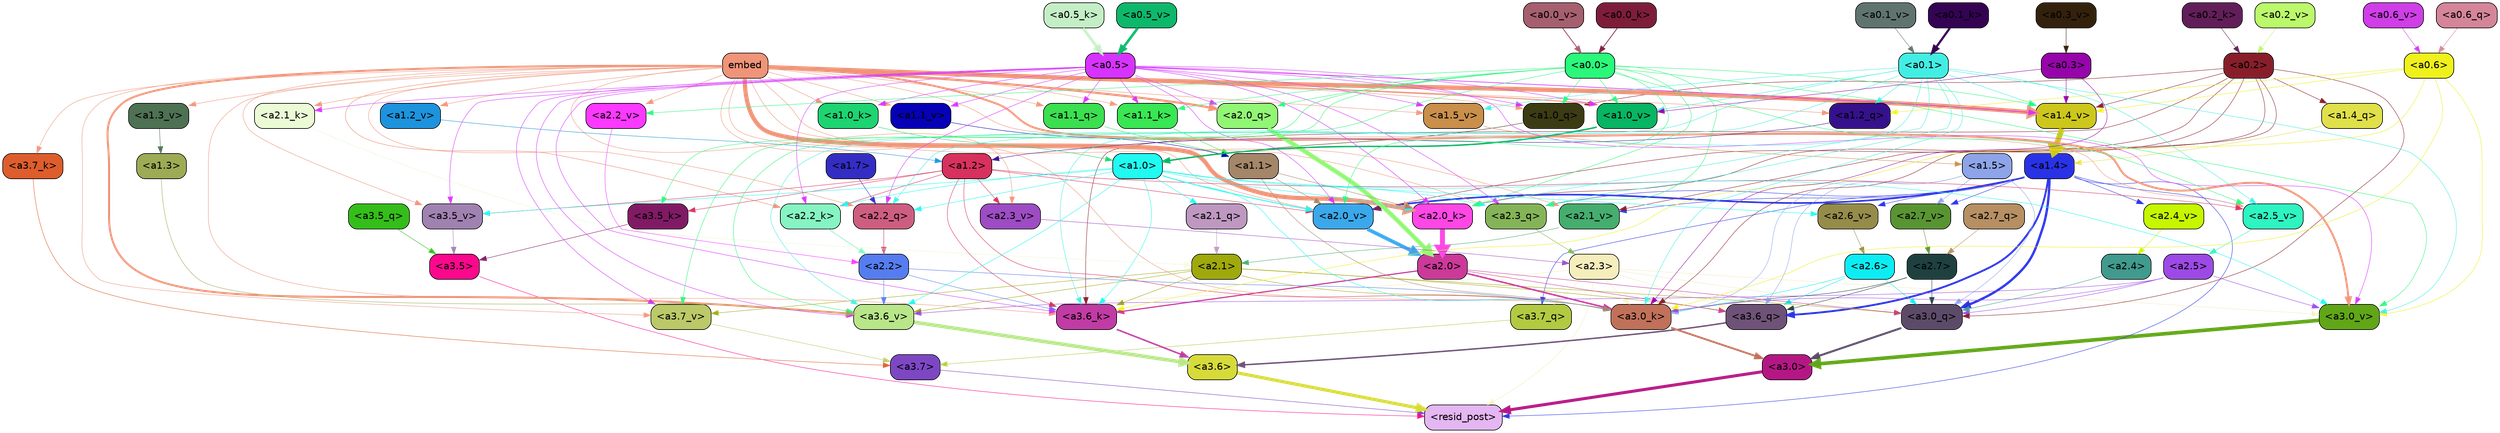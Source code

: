 strict digraph "" {
	graph [bgcolor=transparent,
		layout=dot,
		overlap=false,
		splines=true
	];
	"<a3.7>"	[color=black,
		fillcolor="#7d47c4",
		fontname=Helvetica,
		shape=box,
		style="filled, rounded"];
	"<resid_post>"	[color=black,
		fillcolor="#e4b6f2",
		fontname=Helvetica,
		shape=box,
		style="filled, rounded"];
	"<a3.7>" -> "<resid_post>"	[color="#7d47c4",
		penwidth=0.6239100098609924];
	"<a3.6>"	[color=black,
		fillcolor="#d6db3a",
		fontname=Helvetica,
		shape=box,
		style="filled, rounded"];
	"<a3.6>" -> "<resid_post>"	[color="#d6db3a",
		penwidth=4.569062113761902];
	"<a3.5>"	[color=black,
		fillcolor="#fb088c",
		fontname=Helvetica,
		shape=box,
		style="filled, rounded"];
	"<a3.5>" -> "<resid_post>"	[color="#fb088c",
		penwidth=0.6];
	"<a3.0>"	[color=black,
		fillcolor="#b41784",
		fontname=Helvetica,
		shape=box,
		style="filled, rounded"];
	"<a3.0>" -> "<resid_post>"	[color="#b41784",
		penwidth=4.283544182777405];
	"<a2.3>"	[color=black,
		fillcolor="#f6edbc",
		fontname=Helvetica,
		shape=box,
		style="filled, rounded"];
	"<a2.3>" -> "<resid_post>"	[color="#f6edbc",
		penwidth=0.6];
	"<a3.7_q>"	[color=black,
		fillcolor="#b2ca41",
		fontname=Helvetica,
		shape=box,
		style="filled, rounded"];
	"<a2.3>" -> "<a3.7_q>"	[color="#f6edbc",
		penwidth=0.6];
	"<a3.6_q>"	[color=black,
		fillcolor="#6f5278",
		fontname=Helvetica,
		shape=box,
		style="filled, rounded"];
	"<a2.3>" -> "<a3.6_q>"	[color="#f6edbc",
		penwidth=0.6];
	"<a3.0_q>"	[color=black,
		fillcolor="#5c4b68",
		fontname=Helvetica,
		shape=box,
		style="filled, rounded"];
	"<a2.3>" -> "<a3.0_q>"	[color="#f6edbc",
		penwidth=0.6];
	"<a3.0_k>"	[color=black,
		fillcolor="#c17159",
		fontname=Helvetica,
		shape=box,
		style="filled, rounded"];
	"<a2.3>" -> "<a3.0_k>"	[color="#f6edbc",
		penwidth=0.6];
	"<a3.6_v>"	[color=black,
		fillcolor="#b8e689",
		fontname=Helvetica,
		shape=box,
		style="filled, rounded"];
	"<a2.3>" -> "<a3.6_v>"	[color="#f6edbc",
		penwidth=0.6];
	"<a3.0_v>"	[color=black,
		fillcolor="#60a617",
		fontname=Helvetica,
		shape=box,
		style="filled, rounded"];
	"<a2.3>" -> "<a3.0_v>"	[color="#f6edbc",
		penwidth=0.6];
	"<a1.4>"	[color=black,
		fillcolor="#2932e5",
		fontname=Helvetica,
		shape=box,
		style="filled, rounded"];
	"<a1.4>" -> "<resid_post>"	[color="#2932e5",
		penwidth=0.6];
	"<a1.4>" -> "<a3.7_q>"	[color="#2932e5",
		penwidth=0.6];
	"<a1.4>" -> "<a3.6_q>"	[color="#2932e5",
		penwidth=2.6908124685287476];
	"<a1.4>" -> "<a3.0_q>"	[color="#2932e5",
		penwidth=3.32076895236969];
	"<a2.3_q>"	[color=black,
		fillcolor="#84b457",
		fontname=Helvetica,
		shape=box,
		style="filled, rounded"];
	"<a1.4>" -> "<a2.3_q>"	[color="#2932e5",
		penwidth=0.6];
	"<a2.7_v>"	[color=black,
		fillcolor="#599432",
		fontname=Helvetica,
		shape=box,
		style="filled, rounded"];
	"<a1.4>" -> "<a2.7_v>"	[color="#2932e5",
		penwidth=0.6];
	"<a2.6_v>"	[color=black,
		fillcolor="#958c4a",
		fontname=Helvetica,
		shape=box,
		style="filled, rounded"];
	"<a1.4>" -> "<a2.6_v>"	[color="#2932e5",
		penwidth=0.6];
	"<a2.5_v>"	[color=black,
		fillcolor="#2ef4c1",
		fontname=Helvetica,
		shape=box,
		style="filled, rounded"];
	"<a1.4>" -> "<a2.5_v>"	[color="#2932e5",
		penwidth=0.6];
	"<a2.4_v>"	[color=black,
		fillcolor="#c6f700",
		fontname=Helvetica,
		shape=box,
		style="filled, rounded"];
	"<a1.4>" -> "<a2.4_v>"	[color="#2932e5",
		penwidth=0.6];
	"<a2.1_v>"	[color=black,
		fillcolor="#45ad6e",
		fontname=Helvetica,
		shape=box,
		style="filled, rounded"];
	"<a1.4>" -> "<a2.1_v>"	[color="#2932e5",
		penwidth=0.6];
	"<a2.0_v>"	[color=black,
		fillcolor="#3ba8eb",
		fontname=Helvetica,
		shape=box,
		style="filled, rounded"];
	"<a1.4>" -> "<a2.0_v>"	[color="#2932e5",
		penwidth=2.3065454959869385];
	"<a3.7_q>" -> "<a3.7>"	[color="#b2ca41",
		penwidth=0.6];
	"<a3.6_q>" -> "<a3.6>"	[color="#6f5278",
		penwidth=2.03758105635643];
	"<a3.5_q>"	[color=black,
		fillcolor="#34be19",
		fontname=Helvetica,
		shape=box,
		style="filled, rounded"];
	"<a3.5_q>" -> "<a3.5>"	[color="#34be19",
		penwidth=0.6];
	"<a3.0_q>" -> "<a3.0>"	[color="#5c4b68",
		penwidth=2.8638100624084473];
	"<a3.7_k>"	[color=black,
		fillcolor="#de5d2c",
		fontname=Helvetica,
		shape=box,
		style="filled, rounded"];
	"<a3.7_k>" -> "<a3.7>"	[color="#de5d2c",
		penwidth=0.6];
	"<a3.6_k>"	[color=black,
		fillcolor="#c13ba4",
		fontname=Helvetica,
		shape=box,
		style="filled, rounded"];
	"<a3.6_k>" -> "<a3.6>"	[color="#c13ba4",
		penwidth=2.174198240041733];
	"<a3.5_k>"	[color=black,
		fillcolor="#811a65",
		fontname=Helvetica,
		shape=box,
		style="filled, rounded"];
	"<a3.5_k>" -> "<a3.5>"	[color="#811a65",
		penwidth=0.6];
	"<a3.0_k>" -> "<a3.0>"	[color="#c17159",
		penwidth=2.6274144649505615];
	"<a3.7_v>"	[color=black,
		fillcolor="#bcc968",
		fontname=Helvetica,
		shape=box,
		style="filled, rounded"];
	"<a3.7_v>" -> "<a3.7>"	[color="#bcc968",
		penwidth=0.6];
	"<a3.6_v>" -> "<a3.6>"	[color="#b8e689",
		penwidth=5.002329230308533];
	"<a3.5_v>"	[color=black,
		fillcolor="#a082b1",
		fontname=Helvetica,
		shape=box,
		style="filled, rounded"];
	"<a3.5_v>" -> "<a3.5>"	[color="#a082b1",
		penwidth=0.6];
	"<a3.0_v>" -> "<a3.0>"	[color="#60a617",
		penwidth=5.188832879066467];
	"<a2.7>"	[color=black,
		fillcolor="#1e4140",
		fontname=Helvetica,
		shape=box,
		style="filled, rounded"];
	"<a2.7>" -> "<a3.6_q>"	[color="#1e4140",
		penwidth=0.6];
	"<a2.7>" -> "<a3.0_q>"	[color="#1e4140",
		penwidth=0.6];
	"<a2.7>" -> "<a3.0_k>"	[color="#1e4140",
		penwidth=0.6];
	"<a2.6>"	[color=black,
		fillcolor="#0cedf3",
		fontname=Helvetica,
		shape=box,
		style="filled, rounded"];
	"<a2.6>" -> "<a3.6_q>"	[color="#0cedf3",
		penwidth=0.6];
	"<a2.6>" -> "<a3.0_q>"	[color="#0cedf3",
		penwidth=0.6];
	"<a2.6>" -> "<a3.0_k>"	[color="#0cedf3",
		penwidth=0.6];
	"<a2.1>"	[color=black,
		fillcolor="#9fa90b",
		fontname=Helvetica,
		shape=box,
		style="filled, rounded"];
	"<a2.1>" -> "<a3.6_q>"	[color="#9fa90b",
		penwidth=0.6];
	"<a2.1>" -> "<a3.0_q>"	[color="#9fa90b",
		penwidth=0.6];
	"<a2.1>" -> "<a3.6_k>"	[color="#9fa90b",
		penwidth=0.6];
	"<a2.1>" -> "<a3.0_k>"	[color="#9fa90b",
		penwidth=0.6];
	"<a2.1>" -> "<a3.7_v>"	[color="#9fa90b",
		penwidth=0.6];
	"<a2.1>" -> "<a3.6_v>"	[color="#9fa90b",
		penwidth=0.6];
	"<a2.0>"	[color=black,
		fillcolor="#cb3999",
		fontname=Helvetica,
		shape=box,
		style="filled, rounded"];
	"<a2.0>" -> "<a3.6_q>"	[color="#cb3999",
		penwidth=0.6];
	"<a2.0>" -> "<a3.0_q>"	[color="#cb3999",
		penwidth=0.6];
	"<a2.0>" -> "<a3.6_k>"	[color="#cb3999",
		penwidth=1.6254686117172241];
	"<a2.0>" -> "<a3.0_k>"	[color="#cb3999",
		penwidth=2.182972814887762];
	"<a1.5>"	[color=black,
		fillcolor="#8da4e8",
		fontname=Helvetica,
		shape=box,
		style="filled, rounded"];
	"<a1.5>" -> "<a3.6_q>"	[color="#8da4e8",
		penwidth=0.6];
	"<a1.5>" -> "<a3.0_q>"	[color="#8da4e8",
		penwidth=0.6];
	"<a1.5>" -> "<a3.0_k>"	[color="#8da4e8",
		penwidth=0.6];
	"<a1.5>" -> "<a2.7_v>"	[color="#8da4e8",
		penwidth=0.6];
	"<a2.5>"	[color=black,
		fillcolor="#9d49e6",
		fontname=Helvetica,
		shape=box,
		style="filled, rounded"];
	"<a2.5>" -> "<a3.0_q>"	[color="#9d49e6",
		penwidth=0.6];
	"<a2.5>" -> "<a3.0_k>"	[color="#9d49e6",
		penwidth=0.6];
	"<a2.5>" -> "<a3.6_v>"	[color="#9d49e6",
		penwidth=0.6];
	"<a2.5>" -> "<a3.0_v>"	[color="#9d49e6",
		penwidth=0.6];
	"<a2.4>"	[color=black,
		fillcolor="#409a8d",
		fontname=Helvetica,
		shape=box,
		style="filled, rounded"];
	"<a2.4>" -> "<a3.0_q>"	[color="#409a8d",
		penwidth=0.6];
	"<a0.2>"	[color=black,
		fillcolor="#881e29",
		fontname=Helvetica,
		shape=box,
		style="filled, rounded"];
	"<a0.2>" -> "<a3.0_q>"	[color="#881e29",
		penwidth=0.6];
	"<a0.2>" -> "<a3.6_k>"	[color="#881e29",
		penwidth=0.6];
	"<a0.2>" -> "<a3.0_k>"	[color="#881e29",
		penwidth=0.6];
	"<a2.0_k>"	[color=black,
		fillcolor="#fe47e4",
		fontname=Helvetica,
		shape=box,
		style="filled, rounded"];
	"<a0.2>" -> "<a2.0_k>"	[color="#881e29",
		penwidth=0.6];
	"<a0.2>" -> "<a2.1_v>"	[color="#881e29",
		penwidth=0.6];
	"<a0.2>" -> "<a2.0_v>"	[color="#881e29",
		penwidth=0.6];
	"<a1.4_q>"	[color=black,
		fillcolor="#e0e04a",
		fontname=Helvetica,
		shape=box,
		style="filled, rounded"];
	"<a0.2>" -> "<a1.4_q>"	[color="#881e29",
		penwidth=0.6];
	"<a1.0_q>"	[color=black,
		fillcolor="#3b3b14",
		fontname=Helvetica,
		shape=box,
		style="filled, rounded"];
	"<a0.2>" -> "<a1.0_q>"	[color="#881e29",
		penwidth=0.6];
	"<a1.4_v>"	[color=black,
		fillcolor="#cdc71d",
		fontname=Helvetica,
		shape=box,
		style="filled, rounded"];
	"<a0.2>" -> "<a1.4_v>"	[color="#881e29",
		penwidth=0.6];
	embed	[color=black,
		fillcolor="#ef9478",
		fontname=Helvetica,
		shape=box,
		style="filled, rounded"];
	embed -> "<a3.7_k>"	[color="#ef9478",
		penwidth=0.6];
	embed -> "<a3.6_k>"	[color="#ef9478",
		penwidth=0.6];
	embed -> "<a3.0_k>"	[color="#ef9478",
		penwidth=0.6];
	embed -> "<a3.7_v>"	[color="#ef9478",
		penwidth=0.6];
	embed -> "<a3.6_v>"	[color="#ef9478",
		penwidth=2.809220314025879];
	embed -> "<a3.5_v>"	[color="#ef9478",
		penwidth=0.6];
	embed -> "<a3.0_v>"	[color="#ef9478",
		penwidth=2.754121422767639];
	embed -> "<a2.3_q>"	[color="#ef9478",
		penwidth=0.6];
	"<a2.2_q>"	[color=black,
		fillcolor="#ce5e80",
		fontname=Helvetica,
		shape=box,
		style="filled, rounded"];
	embed -> "<a2.2_q>"	[color="#ef9478",
		penwidth=0.6];
	"<a2.0_q>"	[color=black,
		fillcolor="#92f675",
		fontname=Helvetica,
		shape=box,
		style="filled, rounded"];
	embed -> "<a2.0_q>"	[color="#ef9478",
		penwidth=3.102177858352661];
	"<a2.2_k>"	[color=black,
		fillcolor="#86f4c2",
		fontname=Helvetica,
		shape=box,
		style="filled, rounded"];
	embed -> "<a2.2_k>"	[color="#ef9478",
		penwidth=0.6805839538574219];
	"<a2.1_k>"	[color=black,
		fillcolor="#eafbd5",
		fontname=Helvetica,
		shape=box,
		style="filled, rounded"];
	embed -> "<a2.1_k>"	[color="#ef9478",
		penwidth=0.6];
	embed -> "<a2.0_k>"	[color="#ef9478",
		penwidth=5.977519929409027];
	embed -> "<a2.5_v>"	[color="#ef9478",
		penwidth=0.6];
	"<a2.3_v>"	[color=black,
		fillcolor="#9d4cc3",
		fontname=Helvetica,
		shape=box,
		style="filled, rounded"];
	embed -> "<a2.3_v>"	[color="#ef9478",
		penwidth=0.6];
	"<a2.2_v>"	[color=black,
		fillcolor="#fb39ff",
		fontname=Helvetica,
		shape=box,
		style="filled, rounded"];
	embed -> "<a2.2_v>"	[color="#ef9478",
		penwidth=0.6436443328857422];
	embed -> "<a2.1_v>"	[color="#ef9478",
		penwidth=0.6];
	embed -> "<a2.0_v>"	[color="#ef9478",
		penwidth=0.6];
	"<a1.2_q>"	[color=black,
		fillcolor="#35118c",
		fontname=Helvetica,
		shape=box,
		style="filled, rounded"];
	embed -> "<a1.2_q>"	[color="#ef9478",
		penwidth=0.6224298477172852];
	"<a1.1_q>"	[color=black,
		fillcolor="#3bdf4f",
		fontname=Helvetica,
		shape=box,
		style="filled, rounded"];
	embed -> "<a1.1_q>"	[color="#ef9478",
		penwidth=0.6];
	embed -> "<a1.0_q>"	[color="#ef9478",
		penwidth=0.6];
	"<a1.1_k>"	[color=black,
		fillcolor="#39e653",
		fontname=Helvetica,
		shape=box,
		style="filled, rounded"];
	embed -> "<a1.1_k>"	[color="#ef9478",
		penwidth=0.6];
	"<a1.0_k>"	[color=black,
		fillcolor="#1dd471",
		fontname=Helvetica,
		shape=box,
		style="filled, rounded"];
	embed -> "<a1.0_k>"	[color="#ef9478",
		penwidth=0.6];
	"<a1.5_v>"	[color=black,
		fillcolor="#c98f4b",
		fontname=Helvetica,
		shape=box,
		style="filled, rounded"];
	embed -> "<a1.5_v>"	[color="#ef9478",
		penwidth=0.6];
	embed -> "<a1.4_v>"	[color="#ef9478",
		penwidth=6.155339062213898];
	"<a1.3_v>"	[color=black,
		fillcolor="#4d7152",
		fontname=Helvetica,
		shape=box,
		style="filled, rounded"];
	embed -> "<a1.3_v>"	[color="#ef9478",
		penwidth=0.6];
	"<a1.2_v>"	[color=black,
		fillcolor="#1d93dd",
		fontname=Helvetica,
		shape=box,
		style="filled, rounded"];
	embed -> "<a1.2_v>"	[color="#ef9478",
		penwidth=0.6];
	"<a1.1_v>"	[color=black,
		fillcolor="#0600b6",
		fontname=Helvetica,
		shape=box,
		style="filled, rounded"];
	embed -> "<a1.1_v>"	[color="#ef9478",
		penwidth=0.6];
	"<a1.0_v>"	[color=black,
		fillcolor="#07b562",
		fontname=Helvetica,
		shape=box,
		style="filled, rounded"];
	embed -> "<a1.0_v>"	[color="#ef9478",
		penwidth=1.3890299797058105];
	"<a2.2>"	[color=black,
		fillcolor="#567def",
		fontname=Helvetica,
		shape=box,
		style="filled, rounded"];
	"<a2.2>" -> "<a3.6_k>"	[color="#567def",
		penwidth=0.6];
	"<a2.2>" -> "<a3.0_k>"	[color="#567def",
		penwidth=0.6065438985824585];
	"<a2.2>" -> "<a3.6_v>"	[color="#567def",
		penwidth=0.6];
	"<a1.2>"	[color=black,
		fillcolor="#d8315e",
		fontname=Helvetica,
		shape=box,
		style="filled, rounded"];
	"<a1.2>" -> "<a3.6_k>"	[color="#d8315e",
		penwidth=0.6];
	"<a1.2>" -> "<a3.5_k>"	[color="#d8315e",
		penwidth=0.6];
	"<a1.2>" -> "<a3.0_k>"	[color="#d8315e",
		penwidth=0.6];
	"<a1.2>" -> "<a3.5_v>"	[color="#d8315e",
		penwidth=0.6];
	"<a1.2>" -> "<a2.2_k>"	[color="#d8315e",
		penwidth=0.6];
	"<a1.2>" -> "<a2.5_v>"	[color="#d8315e",
		penwidth=0.6];
	"<a1.2>" -> "<a2.3_v>"	[color="#d8315e",
		penwidth=0.6];
	"<a1.2>" -> "<a2.0_v>"	[color="#d8315e",
		penwidth=0.6];
	"<a1.0>"	[color=black,
		fillcolor="#20faf1",
		fontname=Helvetica,
		shape=box,
		style="filled, rounded"];
	"<a1.0>" -> "<a3.6_k>"	[color="#20faf1",
		penwidth=0.6];
	"<a1.0>" -> "<a3.0_k>"	[color="#20faf1",
		penwidth=0.6];
	"<a1.0>" -> "<a3.6_v>"	[color="#20faf1",
		penwidth=0.6];
	"<a1.0>" -> "<a3.5_v>"	[color="#20faf1",
		penwidth=0.6];
	"<a1.0>" -> "<a3.0_v>"	[color="#20faf1",
		penwidth=0.6];
	"<a1.0>" -> "<a2.3_q>"	[color="#20faf1",
		penwidth=0.6];
	"<a1.0>" -> "<a2.2_q>"	[color="#20faf1",
		penwidth=0.6];
	"<a2.1_q>"	[color=black,
		fillcolor="#be98c1",
		fontname=Helvetica,
		shape=box,
		style="filled, rounded"];
	"<a1.0>" -> "<a2.1_q>"	[color="#20faf1",
		penwidth=0.6];
	"<a1.0>" -> "<a2.2_k>"	[color="#20faf1",
		penwidth=0.6];
	"<a1.0>" -> "<a2.0_k>"	[color="#20faf1",
		penwidth=0.6];
	"<a1.0>" -> "<a2.6_v>"	[color="#20faf1",
		penwidth=0.6];
	"<a1.0>" -> "<a2.0_v>"	[color="#20faf1",
		penwidth=1.2192587852478027];
	"<a0.6>"	[color=black,
		fillcolor="#eff11c",
		fontname=Helvetica,
		shape=box,
		style="filled, rounded"];
	"<a0.6>" -> "<a3.6_k>"	[color="#eff11c",
		penwidth=0.6];
	"<a0.6>" -> "<a3.0_k>"	[color="#eff11c",
		penwidth=0.6];
	"<a0.6>" -> "<a3.0_v>"	[color="#eff11c",
		penwidth=0.6];
	"<a0.6>" -> "<a1.2_q>"	[color="#eff11c",
		penwidth=0.6];
	"<a0.6>" -> "<a1.4_v>"	[color="#eff11c",
		penwidth=0.6];
	"<a0.5>"	[color=black,
		fillcolor="#d733fe",
		fontname=Helvetica,
		shape=box,
		style="filled, rounded"];
	"<a0.5>" -> "<a3.6_k>"	[color="#d733fe",
		penwidth=0.6];
	"<a0.5>" -> "<a3.7_v>"	[color="#d733fe",
		penwidth=0.6];
	"<a0.5>" -> "<a3.6_v>"	[color="#d733fe",
		penwidth=0.6];
	"<a0.5>" -> "<a3.5_v>"	[color="#d733fe",
		penwidth=0.6];
	"<a0.5>" -> "<a3.0_v>"	[color="#d733fe",
		penwidth=0.6120390892028809];
	"<a0.5>" -> "<a2.3_q>"	[color="#d733fe",
		penwidth=0.6];
	"<a0.5>" -> "<a2.2_q>"	[color="#d733fe",
		penwidth=0.6];
	"<a0.5>" -> "<a2.0_q>"	[color="#d733fe",
		penwidth=0.6];
	"<a0.5>" -> "<a2.2_k>"	[color="#d733fe",
		penwidth=0.6];
	"<a0.5>" -> "<a2.1_k>"	[color="#d733fe",
		penwidth=0.6];
	"<a0.5>" -> "<a2.0_k>"	[color="#d733fe",
		penwidth=0.658348560333252];
	"<a0.5>" -> "<a2.0_v>"	[color="#d733fe",
		penwidth=0.6];
	"<a0.5>" -> "<a1.1_q>"	[color="#d733fe",
		penwidth=0.6];
	"<a0.5>" -> "<a1.0_q>"	[color="#d733fe",
		penwidth=0.6];
	"<a0.5>" -> "<a1.1_k>"	[color="#d733fe",
		penwidth=0.6];
	"<a0.5>" -> "<a1.0_k>"	[color="#d733fe",
		penwidth=0.6];
	"<a0.5>" -> "<a1.5_v>"	[color="#d733fe",
		penwidth=0.6];
	"<a0.5>" -> "<a1.4_v>"	[color="#d733fe",
		penwidth=0.9002184867858887];
	"<a0.5>" -> "<a1.1_v>"	[color="#d733fe",
		penwidth=0.6];
	"<a0.5>" -> "<a1.0_v>"	[color="#d733fe",
		penwidth=0.6];
	"<a0.1>"	[color=black,
		fillcolor="#42eee3",
		fontname=Helvetica,
		shape=box,
		style="filled, rounded"];
	"<a0.1>" -> "<a3.6_k>"	[color="#42eee3",
		penwidth=0.6];
	"<a0.1>" -> "<a3.0_k>"	[color="#42eee3",
		penwidth=0.6];
	"<a0.1>" -> "<a3.6_v>"	[color="#42eee3",
		penwidth=0.6];
	"<a0.1>" -> "<a3.0_v>"	[color="#42eee3",
		penwidth=0.6];
	"<a0.1>" -> "<a2.3_q>"	[color="#42eee3",
		penwidth=0.6];
	"<a0.1>" -> "<a2.2_q>"	[color="#42eee3",
		penwidth=0.6];
	"<a0.1>" -> "<a2.0_k>"	[color="#42eee3",
		penwidth=0.6];
	"<a0.1>" -> "<a2.5_v>"	[color="#42eee3",
		penwidth=0.6];
	"<a0.1>" -> "<a1.2_q>"	[color="#42eee3",
		penwidth=0.6];
	"<a0.1>" -> "<a1.5_v>"	[color="#42eee3",
		penwidth=0.6];
	"<a0.1>" -> "<a1.4_v>"	[color="#42eee3",
		penwidth=0.6];
	"<a0.1>" -> "<a1.0_v>"	[color="#42eee3",
		penwidth=0.6];
	"<a0.0>"	[color=black,
		fillcolor="#2af87b",
		fontname=Helvetica,
		shape=box,
		style="filled, rounded"];
	"<a0.0>" -> "<a3.5_k>"	[color="#2af87b",
		penwidth=0.6];
	"<a0.0>" -> "<a3.7_v>"	[color="#2af87b",
		penwidth=0.6];
	"<a0.0>" -> "<a3.6_v>"	[color="#2af87b",
		penwidth=0.6];
	"<a0.0>" -> "<a3.0_v>"	[color="#2af87b",
		penwidth=0.6];
	"<a0.0>" -> "<a2.3_q>"	[color="#2af87b",
		penwidth=0.6];
	"<a0.0>" -> "<a2.0_q>"	[color="#2af87b",
		penwidth=0.6];
	"<a0.0>" -> "<a2.0_k>"	[color="#2af87b",
		penwidth=0.6];
	"<a0.0>" -> "<a2.5_v>"	[color="#2af87b",
		penwidth=0.6];
	"<a0.0>" -> "<a2.2_v>"	[color="#2af87b",
		penwidth=0.6];
	"<a0.0>" -> "<a2.0_v>"	[color="#2af87b",
		penwidth=0.6];
	"<a0.0>" -> "<a1.0_q>"	[color="#2af87b",
		penwidth=0.6];
	"<a0.0>" -> "<a1.1_k>"	[color="#2af87b",
		penwidth=0.6];
	"<a0.0>" -> "<a1.4_v>"	[color="#2af87b",
		penwidth=0.6];
	"<a0.0>" -> "<a1.0_v>"	[color="#2af87b",
		penwidth=0.6];
	"<a1.1>"	[color=black,
		fillcolor="#a48668",
		fontname=Helvetica,
		shape=box,
		style="filled, rounded"];
	"<a1.1>" -> "<a3.0_k>"	[color="#a48668",
		penwidth=0.6];
	"<a1.1>" -> "<a2.0_k>"	[color="#a48668",
		penwidth=0.6];
	"<a1.1>" -> "<a2.0_v>"	[color="#a48668",
		penwidth=0.6];
	"<a0.3>"	[color=black,
		fillcolor="#9605aa",
		fontname=Helvetica,
		shape=box,
		style="filled, rounded"];
	"<a0.3>" -> "<a3.0_k>"	[color="#9605aa",
		penwidth=0.6];
	"<a0.3>" -> "<a1.4_v>"	[color="#9605aa",
		penwidth=0.6];
	"<a0.3>" -> "<a1.0_v>"	[color="#9605aa",
		penwidth=0.6];
	"<a1.3>"	[color=black,
		fillcolor="#9dab55",
		fontname=Helvetica,
		shape=box,
		style="filled, rounded"];
	"<a1.3>" -> "<a3.6_v>"	[color="#9dab55",
		penwidth=0.6];
	"<a2.7_q>"	[color=black,
		fillcolor="#b68f63",
		fontname=Helvetica,
		shape=box,
		style="filled, rounded"];
	"<a2.7_q>" -> "<a2.7>"	[color="#b68f63",
		penwidth=0.6];
	"<a2.3_q>" -> "<a2.3>"	[color="#84b457",
		penwidth=0.6];
	"<a2.2_q>" -> "<a2.2>"	[color="#ce5e80",
		penwidth=0.7585353851318359];
	"<a2.1_q>" -> "<a2.1>"	[color="#be98c1",
		penwidth=0.6];
	"<a2.0_q>" -> "<a2.0>"	[color="#92f675",
		penwidth=6.189085364341736];
	"<a2.2_k>" -> "<a2.2>"	[color="#86f4c2",
		penwidth=0.87534499168396];
	"<a2.1_k>" -> "<a2.1>"	[color="#eafbd5",
		penwidth=0.6];
	"<a2.0_k>" -> "<a2.0>"	[color="#fe47e4",
		penwidth=7.056803464889526];
	"<a2.7_v>" -> "<a2.7>"	[color="#599432",
		penwidth=0.6];
	"<a2.6_v>" -> "<a2.6>"	[color="#958c4a",
		penwidth=0.6];
	"<a2.5_v>" -> "<a2.5>"	[color="#2ef4c1",
		penwidth=0.6];
	"<a2.4_v>" -> "<a2.4>"	[color="#c6f700",
		penwidth=0.6];
	"<a2.3_v>" -> "<a2.3>"	[color="#9d4cc3",
		penwidth=0.6];
	"<a2.2_v>" -> "<a2.2>"	[color="#fb39ff",
		penwidth=0.6];
	"<a2.1_v>" -> "<a2.1>"	[color="#45ad6e",
		penwidth=0.6];
	"<a2.0_v>" -> "<a2.0>"	[color="#3ba8eb",
		penwidth=5.12138295173645];
	"<a1.7>"	[color=black,
		fillcolor="#342dc3",
		fontname=Helvetica,
		shape=box,
		style="filled, rounded"];
	"<a1.7>" -> "<a2.2_q>"	[color="#342dc3",
		penwidth=0.6];
	"<a1.4_q>" -> "<a1.4>"	[color="#e0e04a",
		penwidth=0.6];
	"<a1.2_q>" -> "<a1.2>"	[color="#35118c",
		penwidth=0.6036911010742188];
	"<a1.1_q>" -> "<a1.1>"	[color="#3bdf4f",
		penwidth=0.6];
	"<a1.0_q>" -> "<a1.0>"	[color="#3b3b14",
		penwidth=0.6];
	"<a1.1_k>" -> "<a1.1>"	[color="#39e653",
		penwidth=0.6];
	"<a1.0_k>" -> "<a1.0>"	[color="#1dd471",
		penwidth=0.6];
	"<a1.5_v>" -> "<a1.5>"	[color="#c98f4b",
		penwidth=0.6];
	"<a1.4_v>" -> "<a1.4>"	[color="#cdc71d",
		penwidth=7.850657939910889];
	"<a1.3_v>" -> "<a1.3>"	[color="#4d7152",
		penwidth=0.6];
	"<a1.2_v>" -> "<a1.2>"	[color="#1d93dd",
		penwidth=0.6];
	"<a1.1_v>" -> "<a1.1>"	[color="#0600b6",
		penwidth=0.6];
	"<a1.0_v>" -> "<a1.0>"	[color="#07b562",
		penwidth=2.021620035171509];
	"<a0.6_q>"	[color=black,
		fillcolor="#d58599",
		fontname=Helvetica,
		shape=box,
		style="filled, rounded"];
	"<a0.6_q>" -> "<a0.6>"	[color="#d58599",
		penwidth=0.6];
	"<a0.5_k>"	[color=black,
		fillcolor="#c4eec6",
		fontname=Helvetica,
		shape=box,
		style="filled, rounded"];
	"<a0.5_k>" -> "<a0.5>"	[color="#c4eec6",
		penwidth=3.968934178352356];
	"<a0.2_k>"	[color=black,
		fillcolor="#621e59",
		fontname=Helvetica,
		shape=box,
		style="filled, rounded"];
	"<a0.2_k>" -> "<a0.2>"	[color="#621e59",
		penwidth=0.6];
	"<a0.1_k>"	[color=black,
		fillcolor="#340353",
		fontname=Helvetica,
		shape=box,
		style="filled, rounded"];
	"<a0.1_k>" -> "<a0.1>"	[color="#340353",
		penwidth=3.0963125228881836];
	"<a0.0_k>"	[color=black,
		fillcolor="#7e1d39",
		fontname=Helvetica,
		shape=box,
		style="filled, rounded"];
	"<a0.0_k>" -> "<a0.0>"	[color="#7e1d39",
		penwidth=1.0073614120483398];
	"<a0.6_v>"	[color=black,
		fillcolor="#cf3ee7",
		fontname=Helvetica,
		shape=box,
		style="filled, rounded"];
	"<a0.6_v>" -> "<a0.6>"	[color="#cf3ee7",
		penwidth=0.6];
	"<a0.5_v>"	[color=black,
		fillcolor="#0db86b",
		fontname=Helvetica,
		shape=box,
		style="filled, rounded"];
	"<a0.5_v>" -> "<a0.5>"	[color="#0db86b",
		penwidth=3.7172799110412598];
	"<a0.3_v>"	[color=black,
		fillcolor="#33210c",
		fontname=Helvetica,
		shape=box,
		style="filled, rounded"];
	"<a0.3_v>" -> "<a0.3>"	[color="#33210c",
		penwidth=0.6];
	"<a0.2_v>"	[color=black,
		fillcolor="#bbf86b",
		fontname=Helvetica,
		shape=box,
		style="filled, rounded"];
	"<a0.2_v>" -> "<a0.2>"	[color="#bbf86b",
		penwidth=0.6];
	"<a0.1_v>"	[color=black,
		fillcolor="#60746f",
		fontname=Helvetica,
		shape=box,
		style="filled, rounded"];
	"<a0.1_v>" -> "<a0.1>"	[color="#60746f",
		penwidth=0.602088451385498];
	"<a0.0_v>"	[color=black,
		fillcolor="#a55f6e",
		fontname=Helvetica,
		shape=box,
		style="filled, rounded"];
	"<a0.0_v>" -> "<a0.0>"	[color="#a55f6e",
		penwidth=1.3448786735534668];
}
